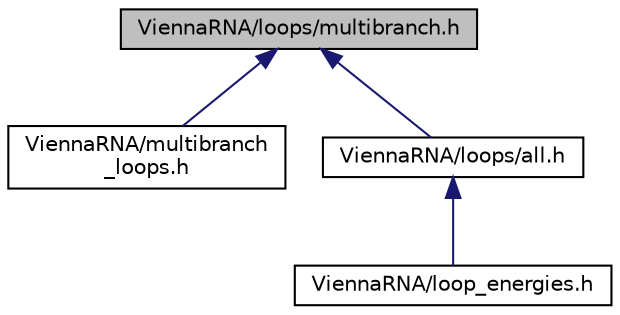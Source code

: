digraph "ViennaRNA/loops/multibranch.h"
{
 // INTERACTIVE_SVG=YES
 // LATEX_PDF_SIZE
  bgcolor="transparent";
  edge [fontname="Helvetica",fontsize="10",labelfontname="Helvetica",labelfontsize="10"];
  node [fontname="Helvetica",fontsize="10",shape=record];
  Node19 [label="ViennaRNA/loops/multibranch.h",height=0.2,width=0.4,color="black", fillcolor="grey75", style="filled", fontcolor="black",tooltip="Energy evaluation of multibranch loops for MFE and partition function calculations."];
  Node19 -> Node20 [dir="back",color="midnightblue",fontsize="10",style="solid",fontname="Helvetica"];
  Node20 [label="ViennaRNA/multibranch\l_loops.h",height=0.2,width=0.4,color="black",URL="$multibranch__loops_8h.html",tooltip="Use ViennaRNA/loops/multibranch.h instead."];
  Node19 -> Node21 [dir="back",color="midnightblue",fontsize="10",style="solid",fontname="Helvetica"];
  Node21 [label="ViennaRNA/loops/all.h",height=0.2,width=0.4,color="black",URL="$all_8h.html",tooltip="Energy evaluation for MFE and partition function calculations."];
  Node21 -> Node22 [dir="back",color="midnightblue",fontsize="10",style="solid",fontname="Helvetica"];
  Node22 [label="ViennaRNA/loop_energies.h",height=0.2,width=0.4,color="black",URL="$loop__energies_8h.html",tooltip="Use ViennaRNA/loops/all.h instead."];
}
